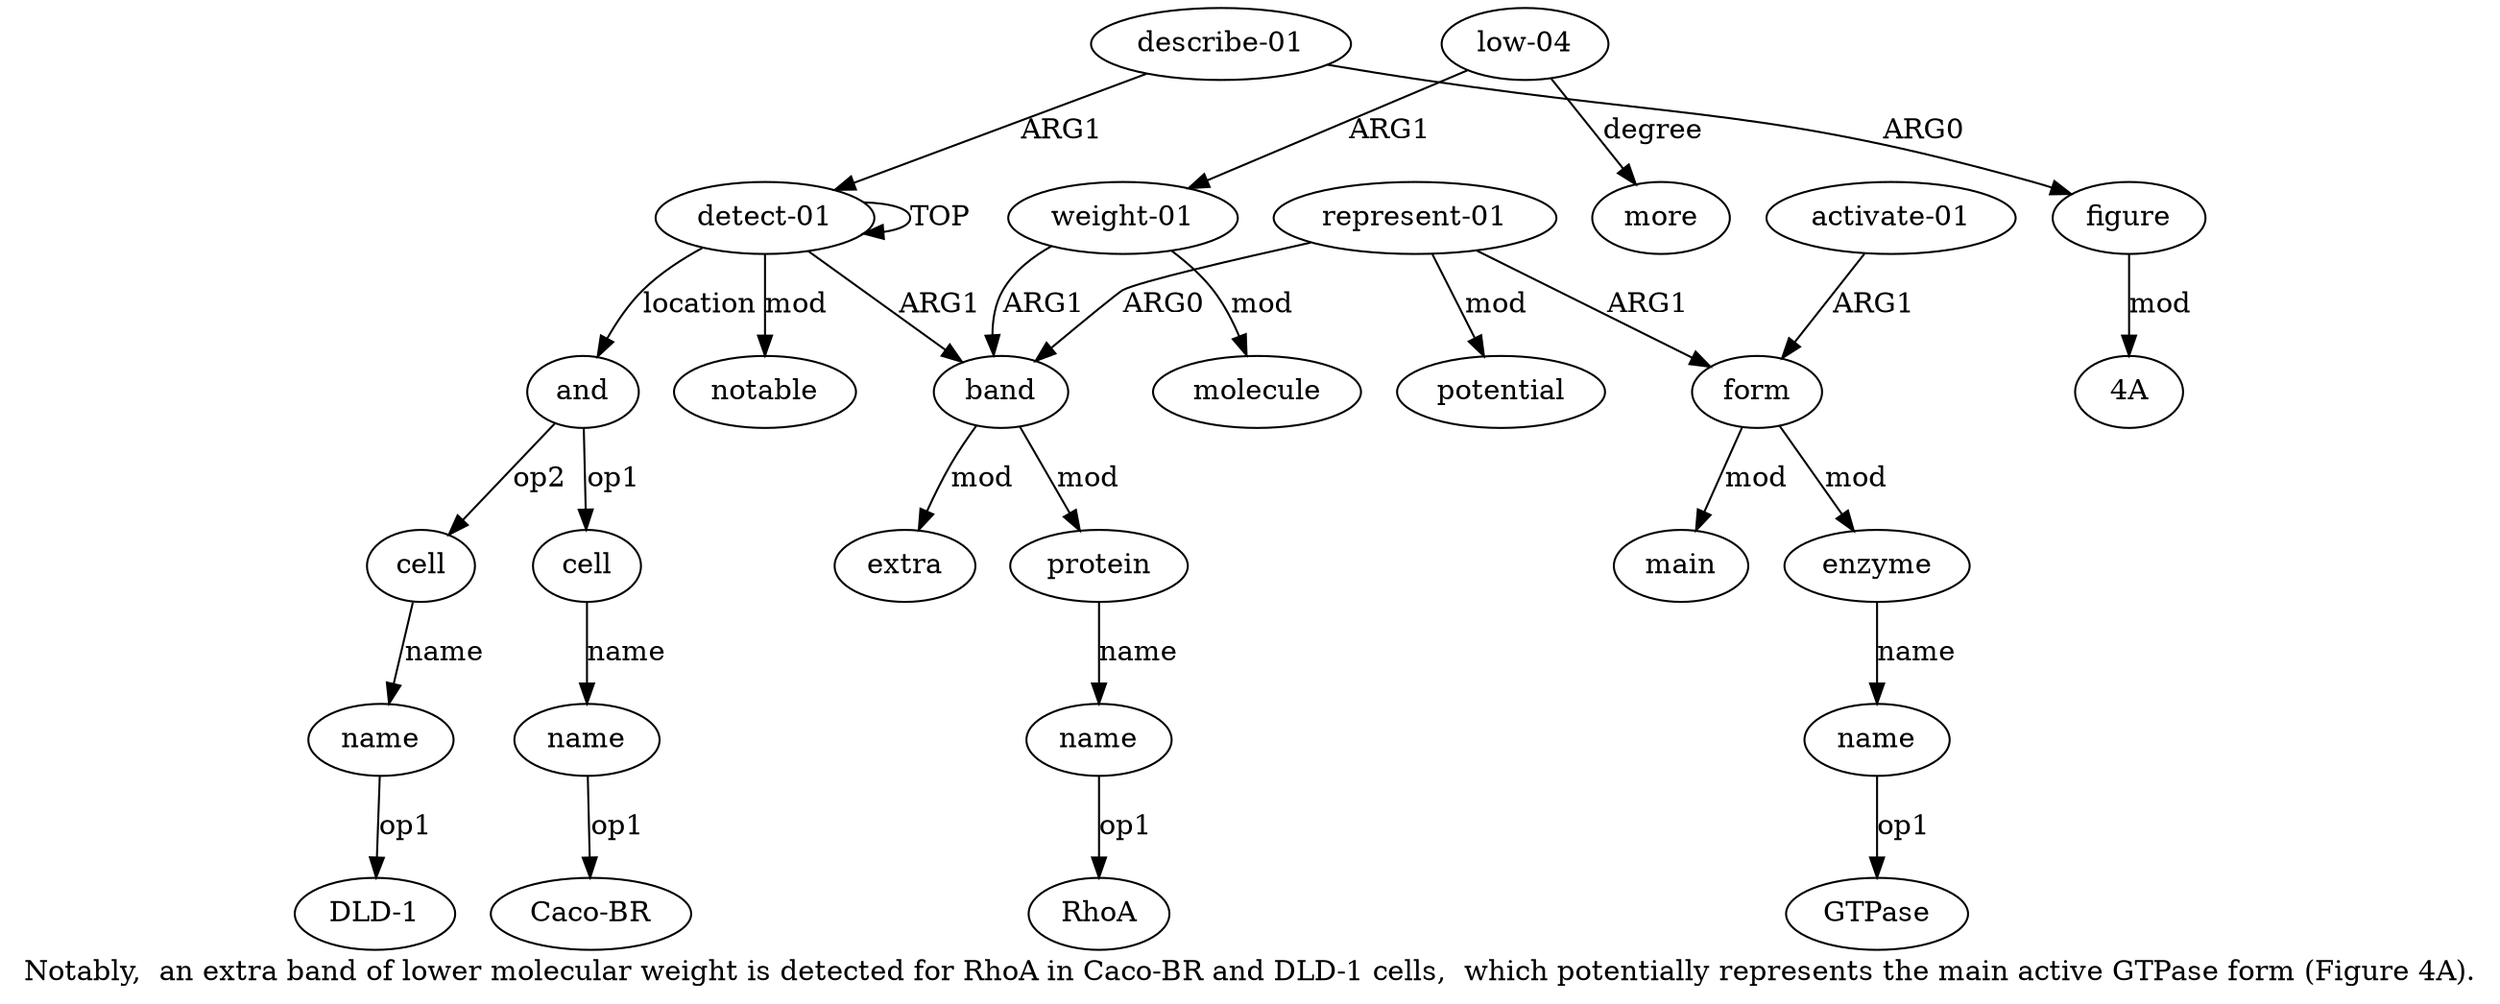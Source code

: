 digraph  {
	graph [label="Notably,  an extra band of lower molecular weight is detected for RhoA in Caco-BR and DLD-1 cells,  which potentially represents \
the main active GTPase form (Figure 4A)."];
	node [label="\N"];
	a20	 [color=black,
		gold_ind=20,
		gold_label=name,
		label=name,
		test_ind=20,
		test_label=name];
	"a20 DLD-1"	 [color=black,
		gold_ind=-1,
		gold_label="DLD-1",
		label="DLD-1",
		test_ind=-1,
		test_label="DLD-1"];
	a20 -> "a20 DLD-1" [key=0,
	color=black,
	gold_label=op1,
	label=op1,
	test_label=op1];
a21 [color=black,
	gold_ind=21,
	gold_label=notable,
	label=notable,
	test_ind=21,
	test_label=notable];
a22 [color=black,
	gold_ind=22,
	gold_label="describe-01",
	label="describe-01",
	test_ind=22,
	test_label="describe-01"];
a23 [color=black,
	gold_ind=23,
	gold_label=figure,
	label=figure,
	test_ind=23,
	test_label=figure];
a22 -> a23 [key=0,
color=black,
gold_label=ARG0,
label=ARG0,
test_label=ARG0];
a0 [color=black,
gold_ind=0,
gold_label="detect-01",
label="detect-01",
test_ind=0,
test_label="detect-01"];
a22 -> a0 [key=0,
color=black,
gold_label=ARG1,
label=ARG1,
test_label=ARG1];
"a23 4A" [color=black,
gold_ind=-1,
gold_label="4A",
label="4A",
test_ind=-1,
test_label="4A"];
a23 -> "a23 4A" [key=0,
color=black,
gold_label=mod,
label=mod,
test_label=mod];
"a8 RhoA" [color=black,
gold_ind=-1,
gold_label=RhoA,
label=RhoA,
test_ind=-1,
test_label=RhoA];
"a12 GTPase" [color=black,
gold_ind=-1,
gold_label=GTPase,
label=GTPase,
test_ind=-1,
test_label=GTPase];
a15 [color=black,
gold_ind=15,
gold_label=potential,
label=potential,
test_ind=15,
test_label=potential];
a14 [color=black,
gold_ind=14,
gold_label=main,
label=main,
test_ind=14,
test_label=main];
a17 [color=black,
gold_ind=17,
gold_label=cell,
label=cell,
test_ind=17,
test_label=cell];
a18 [color=black,
gold_ind=18,
gold_label=name,
label=name,
test_ind=18,
test_label=name];
a17 -> a18 [key=0,
color=black,
gold_label=name,
label=name,
test_label=name];
a16 [color=black,
gold_ind=16,
gold_label=and,
label=and,
test_ind=16,
test_label=and];
a16 -> a17 [key=0,
color=black,
gold_label=op1,
label=op1,
test_label=op1];
a19 [color=black,
gold_ind=19,
gold_label=cell,
label=cell,
test_ind=19,
test_label=cell];
a16 -> a19 [key=0,
color=black,
gold_label=op2,
label=op2,
test_label=op2];
a11 [color=black,
gold_ind=11,
gold_label=enzyme,
label=enzyme,
test_ind=11,
test_label=enzyme];
a12 [color=black,
gold_ind=12,
gold_label=name,
label=name,
test_ind=12,
test_label=name];
a11 -> a12 [key=0,
color=black,
gold_label=name,
label=name,
test_label=name];
a10 [color=black,
gold_ind=10,
gold_label=form,
label=form,
test_ind=10,
test_label=form];
a10 -> a14 [key=0,
color=black,
gold_label=mod,
label=mod,
test_label=mod];
a10 -> a11 [key=0,
color=black,
gold_label=mod,
label=mod,
test_label=mod];
a13 [color=black,
gold_ind=13,
gold_label="activate-01",
label="activate-01",
test_ind=13,
test_label="activate-01"];
a13 -> a10 [key=0,
color=black,
gold_label=ARG1,
label=ARG1,
test_label=ARG1];
a12 -> "a12 GTPase" [key=0,
color=black,
gold_label=op1,
label=op1,
test_label=op1];
a19 -> a20 [key=0,
color=black,
gold_label=name,
label=name,
test_label=name];
"a18 Caco-BR" [color=black,
gold_ind=-1,
gold_label="Caco-BR",
label="Caco-BR",
test_ind=-1,
test_label="Caco-BR"];
a18 -> "a18 Caco-BR" [key=0,
color=black,
gold_label=op1,
label=op1,
test_label=op1];
a1 [color=black,
gold_ind=1,
gold_label=band,
label=band,
test_ind=1,
test_label=band];
a2 [color=black,
gold_ind=2,
gold_label=extra,
label=extra,
test_ind=2,
test_label=extra];
a1 -> a2 [key=0,
color=black,
gold_label=mod,
label=mod,
test_label=mod];
a7 [color=black,
gold_ind=7,
gold_label=protein,
label=protein,
test_ind=7,
test_label=protein];
a1 -> a7 [key=0,
color=black,
gold_label=mod,
label=mod,
test_label=mod];
a0 -> a21 [key=0,
color=black,
gold_label=mod,
label=mod,
test_label=mod];
a0 -> a16 [key=0,
color=black,
gold_label=location,
label=location,
test_label=location];
a0 -> a1 [key=0,
color=black,
gold_label=ARG1,
label=ARG1,
test_label=ARG1];
a0 -> a0 [key=0,
color=black,
gold_label=TOP,
label=TOP,
test_label=TOP];
a3 [color=black,
gold_ind=3,
gold_label="weight-01",
label="weight-01",
test_ind=3,
test_label="weight-01"];
a3 -> a1 [key=0,
color=black,
gold_label=ARG1,
label=ARG1,
test_label=ARG1];
a4 [color=black,
gold_ind=4,
gold_label=molecule,
label=molecule,
test_ind=4,
test_label=molecule];
a3 -> a4 [key=0,
color=black,
gold_label=mod,
label=mod,
test_label=mod];
a5 [color=black,
gold_ind=5,
gold_label="low-04",
label="low-04",
test_ind=5,
test_label="low-04"];
a5 -> a3 [key=0,
color=black,
gold_label=ARG1,
label=ARG1,
test_label=ARG1];
a6 [color=black,
gold_ind=6,
gold_label=more,
label=more,
test_ind=6,
test_label=more];
a5 -> a6 [key=0,
color=black,
gold_label=degree,
label=degree,
test_label=degree];
a8 [color=black,
gold_ind=8,
gold_label=name,
label=name,
test_ind=8,
test_label=name];
a7 -> a8 [key=0,
color=black,
gold_label=name,
label=name,
test_label=name];
a9 [color=black,
gold_ind=9,
gold_label="represent-01",
label="represent-01",
test_ind=9,
test_label="represent-01"];
a9 -> a15 [key=0,
color=black,
gold_label=mod,
label=mod,
test_label=mod];
a9 -> a10 [key=0,
color=black,
gold_label=ARG1,
label=ARG1,
test_label=ARG1];
a9 -> a1 [key=0,
color=black,
gold_label=ARG0,
label=ARG0,
test_label=ARG0];
a8 -> "a8 RhoA" [key=0,
color=black,
gold_label=op1,
label=op1,
test_label=op1];
}
